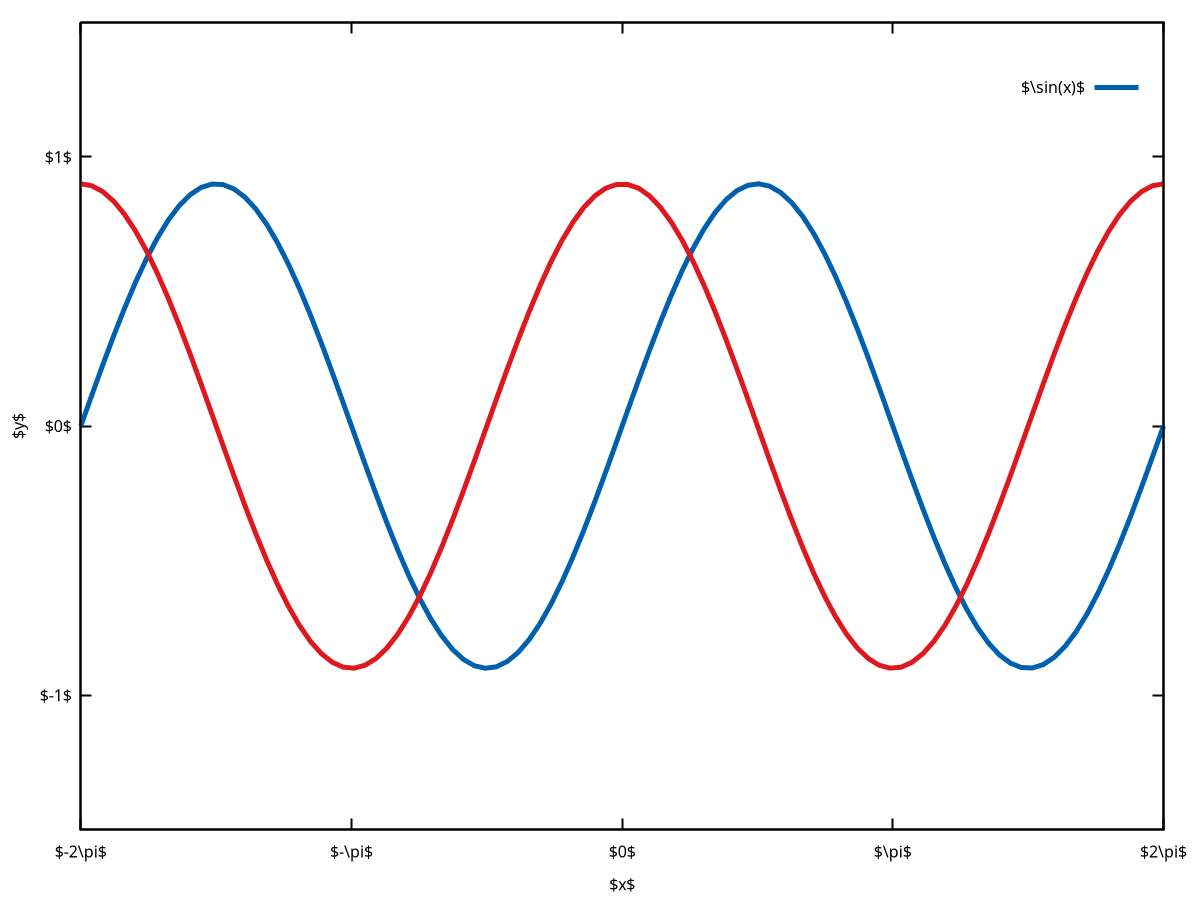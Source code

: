reset

# epslatex
# NOTE: thes ize is given in inches. It can also be given in cm.
set terminal epslatex size 3.5,2.62 standalone color colortext 10
set output '$0.tex'

# Line styles
set border linewidth 2
set style line 1 linecolor rgb '#0060ad' linetype 1 linewidth 5  # blue
set style line 2 linecolor rgb '#dd181f' linetype 1 linewidth 5  # red
# Legend
set key at 6.1,1.3
# Axes label
set xlabel '$x$'
set ylabel '$y$'
# Axis ranges
set xrange[-2*pi:2*pi]
set yrange[-1.5:1.5]
# Tics in LaTeX format
set format '$%g$'
# Axis labels
set xtics ('$-2\pi$' -2*pi, '$-\pi$' -pi, 0, '$\pi$' pi, '$2\pi$' 2*pi)
set ytics 1
set tics scale 1.25
# Functions to plot
a = 0.9
f(x) = a * sin(x)
g(x) = a * cos(x)
# Plot
plot f(x) title '$\sin(x)$' with lines ls 1, \
     g(x) notitle with lines ls 2

set output